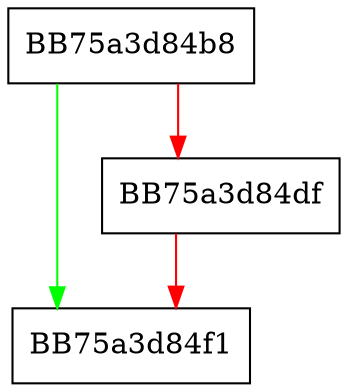 digraph directory_iterator {
  node [shape="box"];
  graph [splines=ortho];
  BB75a3d84b8 -> BB75a3d84f1 [color="green"];
  BB75a3d84b8 -> BB75a3d84df [color="red"];
  BB75a3d84df -> BB75a3d84f1 [color="red"];
}